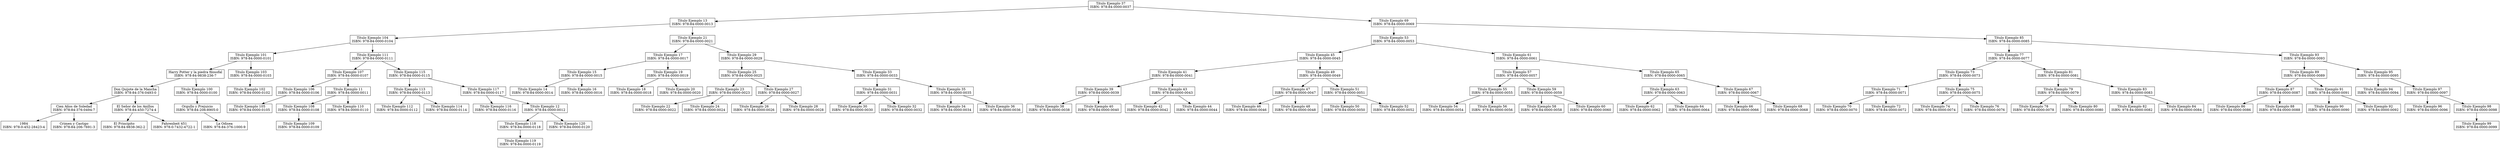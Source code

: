 digraph G {
    node [shape=box];
    "Título Ejemplo 37" [label="Título Ejemplo 37\nISBN: 978-84-0000-0037"];
    "Título Ejemplo 37" -> "Título Ejemplo 13";
    "Título Ejemplo 13" [label="Título Ejemplo 13\nISBN: 978-84-0000-0013"];
    "Título Ejemplo 13" -> "Título Ejemplo 104";
    "Título Ejemplo 104" [label="Título Ejemplo 104\nISBN: 978-84-0000-0104"];
    "Título Ejemplo 104" -> "Título Ejemplo 101";
    "Título Ejemplo 101" [label="Título Ejemplo 101\nISBN: 978-84-0000-0101"];
    "Título Ejemplo 101" -> "Harry Potter y la piedra filosofal";
    "Harry Potter y la piedra filosofal" [label="Harry Potter y la piedra filosofal\nISBN: 978-84-9838-236-7"];
    "Harry Potter y la piedra filosofal" -> "Don Quijote de la Mancha";
    "Don Quijote de la Mancha" [label="Don Quijote de la Mancha\nISBN: 978-84-376-0493-0"];
    "Don Quijote de la Mancha" -> "Cien Años de Soledad";
    "Cien Años de Soledad" [label="Cien Años de Soledad\nISBN: 978-84-376-0494-7"];
    "Cien Años de Soledad" -> "1984";
    "1984" [label="1984\nISBN: 978-0-452-28423-4"];
    "Cien Años de Soledad" -> "Crimen y Castigo";
    "Crimen y Castigo" [label="Crimen y Castigo\nISBN: 978-84-206-7691-3"];
    "Don Quijote de la Mancha" -> "El Señor de los Anillos";
    "El Señor de los Anillos" [label="El Señor de los Anillos\nISBN: 978-84-450-7274-4"];
    "El Señor de los Anillos" -> "El Principito";
    "El Principito" [label="El Principito\nISBN: 978-84-9838-362-2"];
    "El Señor de los Anillos" -> "Fahrenheit 451";
    "Fahrenheit 451" [label="Fahrenheit 451\nISBN: 978-0-7432-4722-1"];
    "Harry Potter y la piedra filosofal" -> "Título Ejemplo 100";
    "Título Ejemplo 100" [label="Título Ejemplo 100\nISBN: 978-84-0000-0100"];
    "Título Ejemplo 100" -> "Orgullo y Prejuicio";
    "Orgullo y Prejuicio" [label="Orgullo y Prejuicio\nISBN: 978-84-206-8905-0"];
    "Orgullo y Prejuicio" -> "La Odisea";
    "La Odisea" [label="La Odisea\nISBN: 978-84-376-1000-9"];
    "Título Ejemplo 101" -> "Título Ejemplo 103";
    "Título Ejemplo 103" [label="Título Ejemplo 103\nISBN: 978-84-0000-0103"];
    "Título Ejemplo 103" -> "Título Ejemplo 102";
    "Título Ejemplo 102" [label="Título Ejemplo 102\nISBN: 978-84-0000-0102"];
    "Título Ejemplo 104" -> "Título Ejemplo 111";
    "Título Ejemplo 111" [label="Título Ejemplo 111\nISBN: 978-84-0000-0111"];
    "Título Ejemplo 111" -> "Título Ejemplo 107";
    "Título Ejemplo 107" [label="Título Ejemplo 107\nISBN: 978-84-0000-0107"];
    "Título Ejemplo 107" -> "Título Ejemplo 106";
    "Título Ejemplo 106" [label="Título Ejemplo 106\nISBN: 978-84-0000-0106"];
    "Título Ejemplo 106" -> "Título Ejemplo 105";
    "Título Ejemplo 105" [label="Título Ejemplo 105\nISBN: 978-84-0000-0105"];
    "Título Ejemplo 107" -> "Título Ejemplo 11";
    "Título Ejemplo 11" [label="Título Ejemplo 11\nISBN: 978-84-0000-0011"];
    "Título Ejemplo 11" -> "Título Ejemplo 108";
    "Título Ejemplo 108" [label="Título Ejemplo 108\nISBN: 978-84-0000-0108"];
    "Título Ejemplo 108" -> "Título Ejemplo 109";
    "Título Ejemplo 109" [label="Título Ejemplo 109\nISBN: 978-84-0000-0109"];
    "Título Ejemplo 11" -> "Título Ejemplo 110";
    "Título Ejemplo 110" [label="Título Ejemplo 110\nISBN: 978-84-0000-0110"];
    "Título Ejemplo 111" -> "Título Ejemplo 115";
    "Título Ejemplo 115" [label="Título Ejemplo 115\nISBN: 978-84-0000-0115"];
    "Título Ejemplo 115" -> "Título Ejemplo 113";
    "Título Ejemplo 113" [label="Título Ejemplo 113\nISBN: 978-84-0000-0113"];
    "Título Ejemplo 113" -> "Título Ejemplo 112";
    "Título Ejemplo 112" [label="Título Ejemplo 112\nISBN: 978-84-0000-0112"];
    "Título Ejemplo 113" -> "Título Ejemplo 114";
    "Título Ejemplo 114" [label="Título Ejemplo 114\nISBN: 978-84-0000-0114"];
    "Título Ejemplo 115" -> "Título Ejemplo 117";
    "Título Ejemplo 117" [label="Título Ejemplo 117\nISBN: 978-84-0000-0117"];
    "Título Ejemplo 117" -> "Título Ejemplo 116";
    "Título Ejemplo 116" [label="Título Ejemplo 116\nISBN: 978-84-0000-0116"];
    "Título Ejemplo 117" -> "Título Ejemplo 12";
    "Título Ejemplo 12" [label="Título Ejemplo 12\nISBN: 978-84-0000-0012"];
    "Título Ejemplo 12" -> "Título Ejemplo 118";
    "Título Ejemplo 118" [label="Título Ejemplo 118\nISBN: 978-84-0000-0118"];
    "Título Ejemplo 118" -> "Título Ejemplo 119";
    "Título Ejemplo 119" [label="Título Ejemplo 119\nISBN: 978-84-0000-0119"];
    "Título Ejemplo 12" -> "Título Ejemplo 120";
    "Título Ejemplo 120" [label="Título Ejemplo 120\nISBN: 978-84-0000-0120"];
    "Título Ejemplo 13" -> "Título Ejemplo 21";
    "Título Ejemplo 21" [label="Título Ejemplo 21\nISBN: 978-84-0000-0021"];
    "Título Ejemplo 21" -> "Título Ejemplo 17";
    "Título Ejemplo 17" [label="Título Ejemplo 17\nISBN: 978-84-0000-0017"];
    "Título Ejemplo 17" -> "Título Ejemplo 15";
    "Título Ejemplo 15" [label="Título Ejemplo 15\nISBN: 978-84-0000-0015"];
    "Título Ejemplo 15" -> "Título Ejemplo 14";
    "Título Ejemplo 14" [label="Título Ejemplo 14\nISBN: 978-84-0000-0014"];
    "Título Ejemplo 15" -> "Título Ejemplo 16";
    "Título Ejemplo 16" [label="Título Ejemplo 16\nISBN: 978-84-0000-0016"];
    "Título Ejemplo 17" -> "Título Ejemplo 19";
    "Título Ejemplo 19" [label="Título Ejemplo 19\nISBN: 978-84-0000-0019"];
    "Título Ejemplo 19" -> "Título Ejemplo 18";
    "Título Ejemplo 18" [label="Título Ejemplo 18\nISBN: 978-84-0000-0018"];
    "Título Ejemplo 19" -> "Título Ejemplo 20";
    "Título Ejemplo 20" [label="Título Ejemplo 20\nISBN: 978-84-0000-0020"];
    "Título Ejemplo 21" -> "Título Ejemplo 29";
    "Título Ejemplo 29" [label="Título Ejemplo 29\nISBN: 978-84-0000-0029"];
    "Título Ejemplo 29" -> "Título Ejemplo 25";
    "Título Ejemplo 25" [label="Título Ejemplo 25\nISBN: 978-84-0000-0025"];
    "Título Ejemplo 25" -> "Título Ejemplo 23";
    "Título Ejemplo 23" [label="Título Ejemplo 23\nISBN: 978-84-0000-0023"];
    "Título Ejemplo 23" -> "Título Ejemplo 22";
    "Título Ejemplo 22" [label="Título Ejemplo 22\nISBN: 978-84-0000-0022"];
    "Título Ejemplo 23" -> "Título Ejemplo 24";
    "Título Ejemplo 24" [label="Título Ejemplo 24\nISBN: 978-84-0000-0024"];
    "Título Ejemplo 25" -> "Título Ejemplo 27";
    "Título Ejemplo 27" [label="Título Ejemplo 27\nISBN: 978-84-0000-0027"];
    "Título Ejemplo 27" -> "Título Ejemplo 26";
    "Título Ejemplo 26" [label="Título Ejemplo 26\nISBN: 978-84-0000-0026"];
    "Título Ejemplo 27" -> "Título Ejemplo 28";
    "Título Ejemplo 28" [label="Título Ejemplo 28\nISBN: 978-84-0000-0028"];
    "Título Ejemplo 29" -> "Título Ejemplo 33";
    "Título Ejemplo 33" [label="Título Ejemplo 33\nISBN: 978-84-0000-0033"];
    "Título Ejemplo 33" -> "Título Ejemplo 31";
    "Título Ejemplo 31" [label="Título Ejemplo 31\nISBN: 978-84-0000-0031"];
    "Título Ejemplo 31" -> "Título Ejemplo 30";
    "Título Ejemplo 30" [label="Título Ejemplo 30\nISBN: 978-84-0000-0030"];
    "Título Ejemplo 31" -> "Título Ejemplo 32";
    "Título Ejemplo 32" [label="Título Ejemplo 32\nISBN: 978-84-0000-0032"];
    "Título Ejemplo 33" -> "Título Ejemplo 35";
    "Título Ejemplo 35" [label="Título Ejemplo 35\nISBN: 978-84-0000-0035"];
    "Título Ejemplo 35" -> "Título Ejemplo 34";
    "Título Ejemplo 34" [label="Título Ejemplo 34\nISBN: 978-84-0000-0034"];
    "Título Ejemplo 35" -> "Título Ejemplo 36";
    "Título Ejemplo 36" [label="Título Ejemplo 36\nISBN: 978-84-0000-0036"];
    "Título Ejemplo 37" -> "Título Ejemplo 69";
    "Título Ejemplo 69" [label="Título Ejemplo 69\nISBN: 978-84-0000-0069"];
    "Título Ejemplo 69" -> "Título Ejemplo 53";
    "Título Ejemplo 53" [label="Título Ejemplo 53\nISBN: 978-84-0000-0053"];
    "Título Ejemplo 53" -> "Título Ejemplo 45";
    "Título Ejemplo 45" [label="Título Ejemplo 45\nISBN: 978-84-0000-0045"];
    "Título Ejemplo 45" -> "Título Ejemplo 41";
    "Título Ejemplo 41" [label="Título Ejemplo 41\nISBN: 978-84-0000-0041"];
    "Título Ejemplo 41" -> "Título Ejemplo 39";
    "Título Ejemplo 39" [label="Título Ejemplo 39\nISBN: 978-84-0000-0039"];
    "Título Ejemplo 39" -> "Título Ejemplo 38";
    "Título Ejemplo 38" [label="Título Ejemplo 38\nISBN: 978-84-0000-0038"];
    "Título Ejemplo 39" -> "Título Ejemplo 40";
    "Título Ejemplo 40" [label="Título Ejemplo 40\nISBN: 978-84-0000-0040"];
    "Título Ejemplo 41" -> "Título Ejemplo 43";
    "Título Ejemplo 43" [label="Título Ejemplo 43\nISBN: 978-84-0000-0043"];
    "Título Ejemplo 43" -> "Título Ejemplo 42";
    "Título Ejemplo 42" [label="Título Ejemplo 42\nISBN: 978-84-0000-0042"];
    "Título Ejemplo 43" -> "Título Ejemplo 44";
    "Título Ejemplo 44" [label="Título Ejemplo 44\nISBN: 978-84-0000-0044"];
    "Título Ejemplo 45" -> "Título Ejemplo 49";
    "Título Ejemplo 49" [label="Título Ejemplo 49\nISBN: 978-84-0000-0049"];
    "Título Ejemplo 49" -> "Título Ejemplo 47";
    "Título Ejemplo 47" [label="Título Ejemplo 47\nISBN: 978-84-0000-0047"];
    "Título Ejemplo 47" -> "Título Ejemplo 46";
    "Título Ejemplo 46" [label="Título Ejemplo 46\nISBN: 978-84-0000-0046"];
    "Título Ejemplo 47" -> "Título Ejemplo 48";
    "Título Ejemplo 48" [label="Título Ejemplo 48\nISBN: 978-84-0000-0048"];
    "Título Ejemplo 49" -> "Título Ejemplo 51";
    "Título Ejemplo 51" [label="Título Ejemplo 51\nISBN: 978-84-0000-0051"];
    "Título Ejemplo 51" -> "Título Ejemplo 50";
    "Título Ejemplo 50" [label="Título Ejemplo 50\nISBN: 978-84-0000-0050"];
    "Título Ejemplo 51" -> "Título Ejemplo 52";
    "Título Ejemplo 52" [label="Título Ejemplo 52\nISBN: 978-84-0000-0052"];
    "Título Ejemplo 53" -> "Título Ejemplo 61";
    "Título Ejemplo 61" [label="Título Ejemplo 61\nISBN: 978-84-0000-0061"];
    "Título Ejemplo 61" -> "Título Ejemplo 57";
    "Título Ejemplo 57" [label="Título Ejemplo 57\nISBN: 978-84-0000-0057"];
    "Título Ejemplo 57" -> "Título Ejemplo 55";
    "Título Ejemplo 55" [label="Título Ejemplo 55\nISBN: 978-84-0000-0055"];
    "Título Ejemplo 55" -> "Título Ejemplo 54";
    "Título Ejemplo 54" [label="Título Ejemplo 54\nISBN: 978-84-0000-0054"];
    "Título Ejemplo 55" -> "Título Ejemplo 56";
    "Título Ejemplo 56" [label="Título Ejemplo 56\nISBN: 978-84-0000-0056"];
    "Título Ejemplo 57" -> "Título Ejemplo 59";
    "Título Ejemplo 59" [label="Título Ejemplo 59\nISBN: 978-84-0000-0059"];
    "Título Ejemplo 59" -> "Título Ejemplo 58";
    "Título Ejemplo 58" [label="Título Ejemplo 58\nISBN: 978-84-0000-0058"];
    "Título Ejemplo 59" -> "Título Ejemplo 60";
    "Título Ejemplo 60" [label="Título Ejemplo 60\nISBN: 978-84-0000-0060"];
    "Título Ejemplo 61" -> "Título Ejemplo 65";
    "Título Ejemplo 65" [label="Título Ejemplo 65\nISBN: 978-84-0000-0065"];
    "Título Ejemplo 65" -> "Título Ejemplo 63";
    "Título Ejemplo 63" [label="Título Ejemplo 63\nISBN: 978-84-0000-0063"];
    "Título Ejemplo 63" -> "Título Ejemplo 62";
    "Título Ejemplo 62" [label="Título Ejemplo 62\nISBN: 978-84-0000-0062"];
    "Título Ejemplo 63" -> "Título Ejemplo 64";
    "Título Ejemplo 64" [label="Título Ejemplo 64\nISBN: 978-84-0000-0064"];
    "Título Ejemplo 65" -> "Título Ejemplo 67";
    "Título Ejemplo 67" [label="Título Ejemplo 67\nISBN: 978-84-0000-0067"];
    "Título Ejemplo 67" -> "Título Ejemplo 66";
    "Título Ejemplo 66" [label="Título Ejemplo 66\nISBN: 978-84-0000-0066"];
    "Título Ejemplo 67" -> "Título Ejemplo 68";
    "Título Ejemplo 68" [label="Título Ejemplo 68\nISBN: 978-84-0000-0068"];
    "Título Ejemplo 69" -> "Título Ejemplo 85";
    "Título Ejemplo 85" [label="Título Ejemplo 85\nISBN: 978-84-0000-0085"];
    "Título Ejemplo 85" -> "Título Ejemplo 77";
    "Título Ejemplo 77" [label="Título Ejemplo 77\nISBN: 978-84-0000-0077"];
    "Título Ejemplo 77" -> "Título Ejemplo 73";
    "Título Ejemplo 73" [label="Título Ejemplo 73\nISBN: 978-84-0000-0073"];
    "Título Ejemplo 73" -> "Título Ejemplo 71";
    "Título Ejemplo 71" [label="Título Ejemplo 71\nISBN: 978-84-0000-0071"];
    "Título Ejemplo 71" -> "Título Ejemplo 70";
    "Título Ejemplo 70" [label="Título Ejemplo 70\nISBN: 978-84-0000-0070"];
    "Título Ejemplo 71" -> "Título Ejemplo 72";
    "Título Ejemplo 72" [label="Título Ejemplo 72\nISBN: 978-84-0000-0072"];
    "Título Ejemplo 73" -> "Título Ejemplo 75";
    "Título Ejemplo 75" [label="Título Ejemplo 75\nISBN: 978-84-0000-0075"];
    "Título Ejemplo 75" -> "Título Ejemplo 74";
    "Título Ejemplo 74" [label="Título Ejemplo 74\nISBN: 978-84-0000-0074"];
    "Título Ejemplo 75" -> "Título Ejemplo 76";
    "Título Ejemplo 76" [label="Título Ejemplo 76\nISBN: 978-84-0000-0076"];
    "Título Ejemplo 77" -> "Título Ejemplo 81";
    "Título Ejemplo 81" [label="Título Ejemplo 81\nISBN: 978-84-0000-0081"];
    "Título Ejemplo 81" -> "Título Ejemplo 79";
    "Título Ejemplo 79" [label="Título Ejemplo 79\nISBN: 978-84-0000-0079"];
    "Título Ejemplo 79" -> "Título Ejemplo 78";
    "Título Ejemplo 78" [label="Título Ejemplo 78\nISBN: 978-84-0000-0078"];
    "Título Ejemplo 79" -> "Título Ejemplo 80";
    "Título Ejemplo 80" [label="Título Ejemplo 80\nISBN: 978-84-0000-0080"];
    "Título Ejemplo 81" -> "Título Ejemplo 83";
    "Título Ejemplo 83" [label="Título Ejemplo 83\nISBN: 978-84-0000-0083"];
    "Título Ejemplo 83" -> "Título Ejemplo 82";
    "Título Ejemplo 82" [label="Título Ejemplo 82\nISBN: 978-84-0000-0082"];
    "Título Ejemplo 83" -> "Título Ejemplo 84";
    "Título Ejemplo 84" [label="Título Ejemplo 84\nISBN: 978-84-0000-0084"];
    "Título Ejemplo 85" -> "Título Ejemplo 93";
    "Título Ejemplo 93" [label="Título Ejemplo 93\nISBN: 978-84-0000-0093"];
    "Título Ejemplo 93" -> "Título Ejemplo 89";
    "Título Ejemplo 89" [label="Título Ejemplo 89\nISBN: 978-84-0000-0089"];
    "Título Ejemplo 89" -> "Título Ejemplo 87";
    "Título Ejemplo 87" [label="Título Ejemplo 87\nISBN: 978-84-0000-0087"];
    "Título Ejemplo 87" -> "Título Ejemplo 86";
    "Título Ejemplo 86" [label="Título Ejemplo 86\nISBN: 978-84-0000-0086"];
    "Título Ejemplo 87" -> "Título Ejemplo 88";
    "Título Ejemplo 88" [label="Título Ejemplo 88\nISBN: 978-84-0000-0088"];
    "Título Ejemplo 89" -> "Título Ejemplo 91";
    "Título Ejemplo 91" [label="Título Ejemplo 91\nISBN: 978-84-0000-0091"];
    "Título Ejemplo 91" -> "Título Ejemplo 90";
    "Título Ejemplo 90" [label="Título Ejemplo 90\nISBN: 978-84-0000-0090"];
    "Título Ejemplo 91" -> "Título Ejemplo 92";
    "Título Ejemplo 92" [label="Título Ejemplo 92\nISBN: 978-84-0000-0092"];
    "Título Ejemplo 93" -> "Título Ejemplo 95";
    "Título Ejemplo 95" [label="Título Ejemplo 95\nISBN: 978-84-0000-0095"];
    "Título Ejemplo 95" -> "Título Ejemplo 94";
    "Título Ejemplo 94" [label="Título Ejemplo 94\nISBN: 978-84-0000-0094"];
    "Título Ejemplo 95" -> "Título Ejemplo 97";
    "Título Ejemplo 97" [label="Título Ejemplo 97\nISBN: 978-84-0000-0097"];
    "Título Ejemplo 97" -> "Título Ejemplo 96";
    "Título Ejemplo 96" [label="Título Ejemplo 96\nISBN: 978-84-0000-0096"];
    "Título Ejemplo 97" -> "Título Ejemplo 98";
    "Título Ejemplo 98" [label="Título Ejemplo 98\nISBN: 978-84-0000-0098"];
    "Título Ejemplo 98" -> "Título Ejemplo 99";
    "Título Ejemplo 99" [label="Título Ejemplo 99\nISBN: 978-84-0000-0099"];
}
